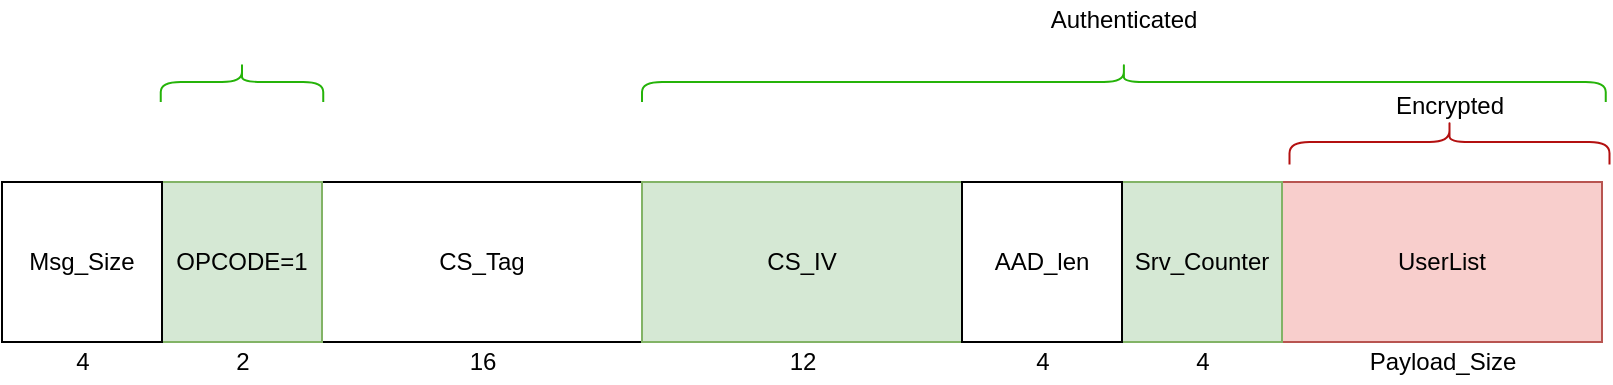 <mxfile version="14.7.6" type="device"><diagram id="JnsHK4KVEeLFUYIl2cZT" name="Page-1"><mxGraphModel dx="2096" dy="599" grid="1" gridSize="10" guides="1" tooltips="1" connect="1" arrows="1" fold="1" page="1" pageScale="1" pageWidth="850" pageHeight="1100" math="0" shadow="0"><root><mxCell id="0"/><mxCell id="1" parent="0"/><mxCell id="--VPTjSAFyJSEAJb3F61-1" value="CS_Tag" style="rounded=0;whiteSpace=wrap;html=1;" parent="1" vertex="1"><mxGeometry x="80" y="120" width="160" height="80" as="geometry"/></mxCell><mxCell id="--VPTjSAFyJSEAJb3F61-2" value="UserList" style="rounded=0;whiteSpace=wrap;html=1;fillColor=#f8cecc;strokeColor=#b85450;" parent="1" vertex="1"><mxGeometry x="560" y="120" width="160" height="80" as="geometry"/></mxCell><mxCell id="rIUNeXysTbwkUXxr69oF-3" value="CS_IV" style="rounded=0;whiteSpace=wrap;html=1;fillColor=#d5e8d4;strokeColor=#82b366;" parent="1" vertex="1"><mxGeometry x="240" y="120" width="160" height="80" as="geometry"/></mxCell><mxCell id="rIUNeXysTbwkUXxr69oF-11" value="12" style="text;html=1;align=center;verticalAlign=middle;resizable=0;points=[];autosize=1;strokeColor=none;" parent="1" vertex="1"><mxGeometry x="305" y="200" width="30" height="20" as="geometry"/></mxCell><mxCell id="rIUNeXysTbwkUXxr69oF-12" value="16" style="text;html=1;align=center;verticalAlign=middle;resizable=0;points=[];autosize=1;strokeColor=none;" parent="1" vertex="1"><mxGeometry x="145" y="200" width="30" height="20" as="geometry"/></mxCell><mxCell id="rIUNeXysTbwkUXxr69oF-13" value="" style="shape=curlyBracket;whiteSpace=wrap;html=1;rounded=1;flipH=1;rotation=-90;fillColor=none;strokeColor=#25B309;" parent="1" vertex="1"><mxGeometry x="470.94" y="-170.93" width="20" height="481.87" as="geometry"/></mxCell><mxCell id="rIUNeXysTbwkUXxr69oF-17" value="" style="shape=curlyBracket;whiteSpace=wrap;html=1;rounded=1;flipH=1;rotation=-90;fillColor=none;strokeColor=#B31010;" parent="1" vertex="1"><mxGeometry x="632.5" y="20" width="22.5" height="160" as="geometry"/></mxCell><mxCell id="PZgRo28WHfn0_lOXS9-g-5" value="Authenticated" style="text;html=1;strokeColor=none;fillColor=none;align=center;verticalAlign=middle;whiteSpace=wrap;rounded=0;" parent="1" vertex="1"><mxGeometry x="460.94" y="29.38" width="40" height="20" as="geometry"/></mxCell><mxCell id="PZgRo28WHfn0_lOXS9-g-6" value="Encrypted" style="text;html=1;strokeColor=none;fillColor=none;align=center;verticalAlign=middle;whiteSpace=wrap;rounded=0;" parent="1" vertex="1"><mxGeometry x="623.75" y="72" width="40" height="20" as="geometry"/></mxCell><mxCell id="y2I8kCd7YlMg4-HbfQQU-5" value="Srv_Counter" style="rounded=0;whiteSpace=wrap;html=1;fillColor=#d5e8d4;strokeColor=#82b366;" parent="1" vertex="1"><mxGeometry x="480" y="120" width="80" height="80" as="geometry"/></mxCell><mxCell id="y2I8kCd7YlMg4-HbfQQU-6" value="OPCODE=1" style="rounded=0;whiteSpace=wrap;html=1;fillColor=#d5e8d4;strokeColor=#82b366;" parent="1" vertex="1"><mxGeometry y="120" width="80" height="80" as="geometry"/></mxCell><mxCell id="y2I8kCd7YlMg4-HbfQQU-9" value="4" style="text;html=1;align=center;verticalAlign=middle;resizable=0;points=[];autosize=1;strokeColor=none;" parent="1" vertex="1"><mxGeometry x="510" y="200" width="20" height="20" as="geometry"/></mxCell><mxCell id="y2I8kCd7YlMg4-HbfQQU-10" value="2" style="text;html=1;align=center;verticalAlign=middle;resizable=0;points=[];autosize=1;strokeColor=none;" parent="1" vertex="1"><mxGeometry x="30" y="200" width="20" height="20" as="geometry"/></mxCell><mxCell id="kLCrnLrss-iTAc0iQ1Ad-3" value="Payload_Size" style="text;html=1;align=center;verticalAlign=middle;resizable=0;points=[];autosize=1;strokeColor=none;" parent="1" vertex="1"><mxGeometry x="595" y="200" width="90" height="20" as="geometry"/></mxCell><mxCell id="GfHMuGEmGK7sS7E1Cg0a-1" value="" style="shape=curlyBracket;whiteSpace=wrap;html=1;rounded=1;flipH=1;rotation=-90;fillColor=none;strokeColor=#25B309;" parent="1" vertex="1"><mxGeometry x="30.0" y="29.38" width="20" height="81.25" as="geometry"/></mxCell><mxCell id="Okg_Jpw_-6h-A2537YH7-1" value="Msg_Size" style="rounded=0;whiteSpace=wrap;html=1;" vertex="1" parent="1"><mxGeometry x="-80" y="120" width="80" height="80" as="geometry"/></mxCell><mxCell id="Okg_Jpw_-6h-A2537YH7-2" value="4" style="text;html=1;align=center;verticalAlign=middle;resizable=0;points=[];autosize=1;strokeColor=none;" vertex="1" parent="1"><mxGeometry x="-50" y="200" width="20" height="20" as="geometry"/></mxCell><mxCell id="Okg_Jpw_-6h-A2537YH7-4" value="AAD_len" style="rounded=0;whiteSpace=wrap;html=1;" vertex="1" parent="1"><mxGeometry x="400" y="120" width="80" height="80" as="geometry"/></mxCell><mxCell id="Okg_Jpw_-6h-A2537YH7-7" value="4" style="text;html=1;align=center;verticalAlign=middle;resizable=0;points=[];autosize=1;strokeColor=none;" vertex="1" parent="1"><mxGeometry x="430" y="200" width="20" height="20" as="geometry"/></mxCell></root></mxGraphModel></diagram></mxfile>